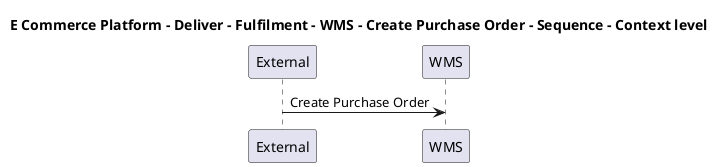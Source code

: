 @startuml

title E Commerce Platform - Deliver - Fulfilment - WMS - Create Purchase Order - Sequence - Context level

participant "External" as C4InterFlow.SoftwareSystems.ExternalSystem
participant "WMS" as ECommercePlatform.Deliver.Fulfilment.SoftwareSystems.WMS

C4InterFlow.SoftwareSystems.ExternalSystem -> ECommercePlatform.Deliver.Fulfilment.SoftwareSystems.WMS : Create Purchase Order


@enduml

